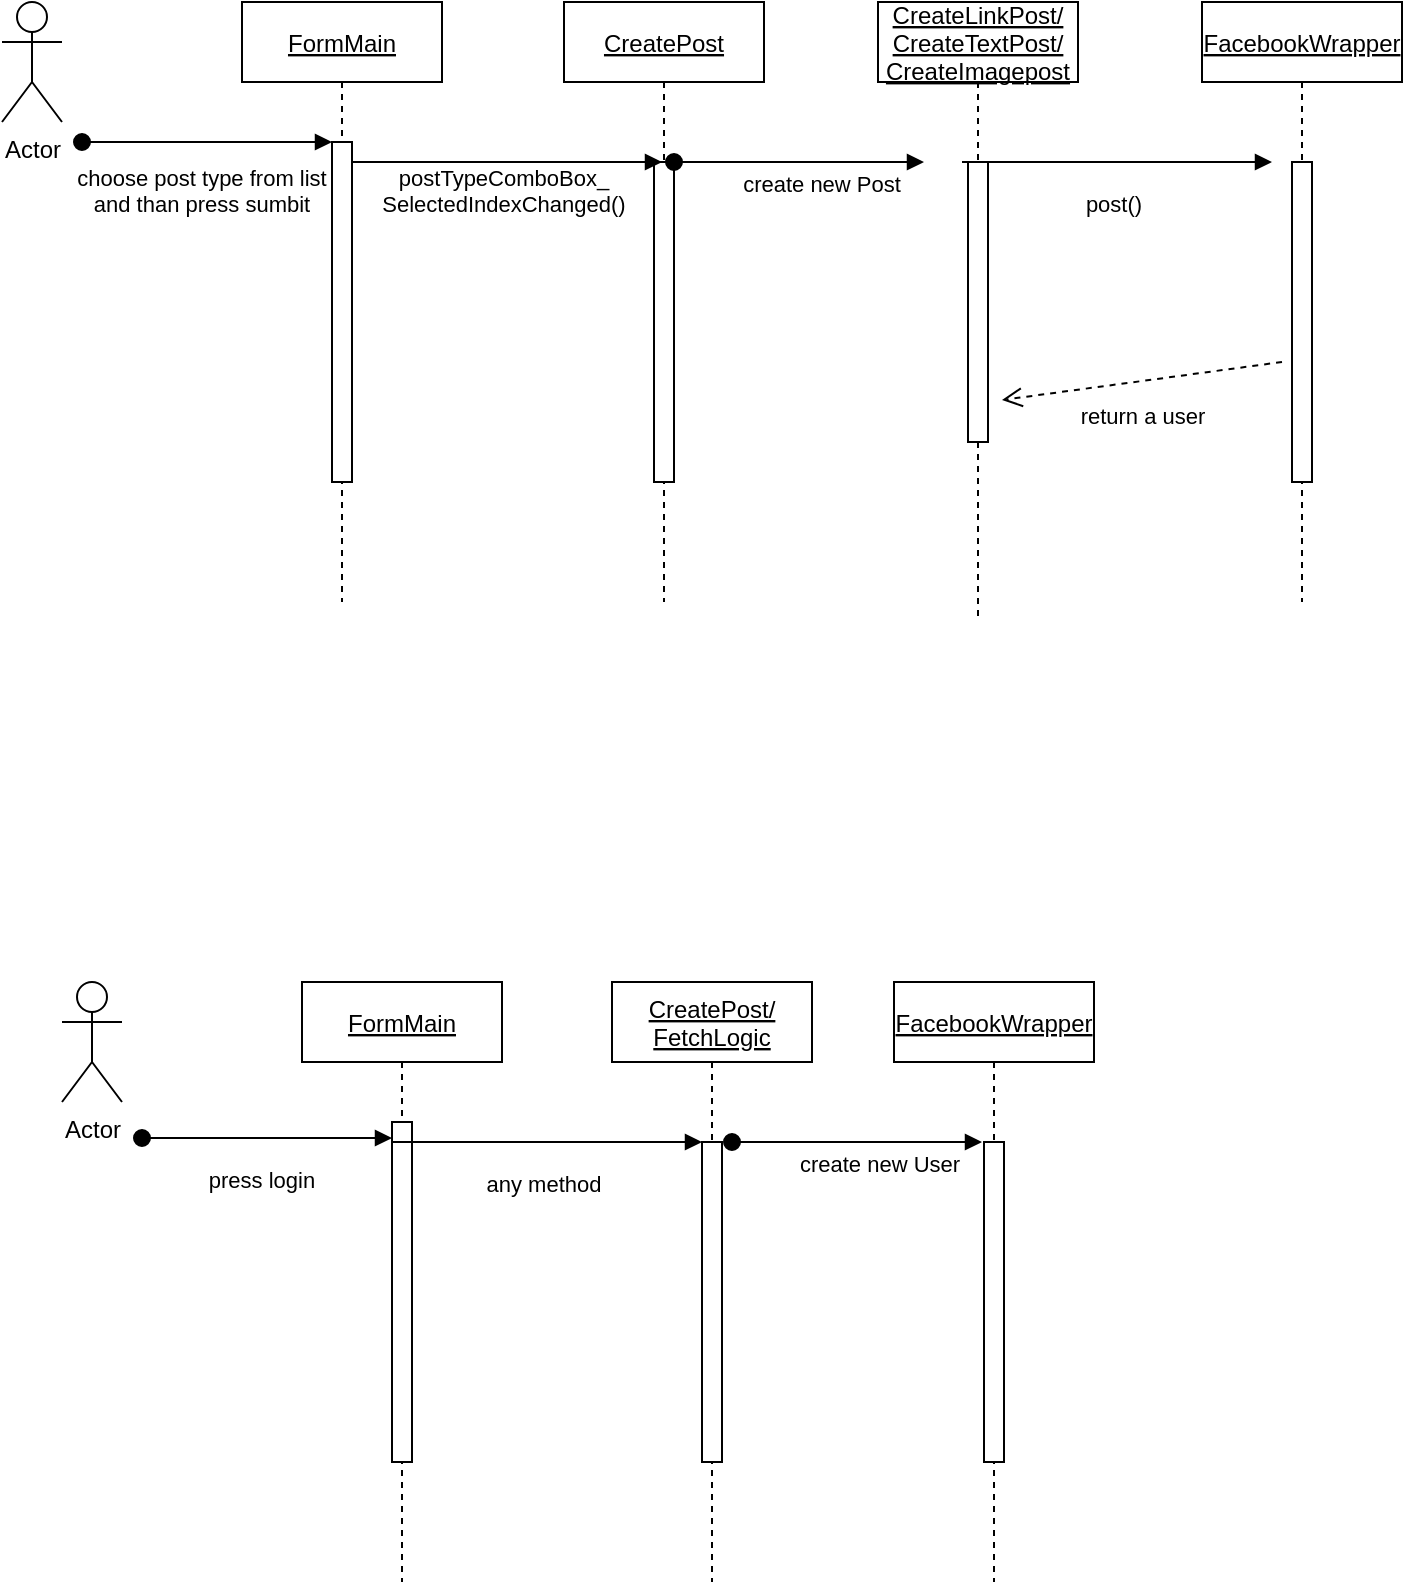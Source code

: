 <mxfile version="20.3.0" type="github">
  <diagram id="kgpKYQtTHZ0yAKxKKP6v" name="Page-1">
    <mxGraphModel dx="978" dy="575" grid="1" gridSize="10" guides="1" tooltips="1" connect="1" arrows="1" fold="1" page="1" pageScale="1" pageWidth="850" pageHeight="1100" math="0" shadow="0">
      <root>
        <mxCell id="0" />
        <mxCell id="1" parent="0" />
        <mxCell id="3nuBFxr9cyL0pnOWT2aG-1" value="FormMain" style="shape=umlLifeline;perimeter=lifelinePerimeter;container=1;collapsible=0;recursiveResize=0;rounded=0;shadow=0;strokeWidth=1;fontStyle=4" parent="1" vertex="1">
          <mxGeometry x="120" y="80" width="100" height="300" as="geometry" />
        </mxCell>
        <mxCell id="3nuBFxr9cyL0pnOWT2aG-2" value="" style="points=[];perimeter=orthogonalPerimeter;rounded=0;shadow=0;strokeWidth=1;" parent="3nuBFxr9cyL0pnOWT2aG-1" vertex="1">
          <mxGeometry x="45" y="70" width="10" height="170" as="geometry" />
        </mxCell>
        <mxCell id="3nuBFxr9cyL0pnOWT2aG-3" value="choose post type from list&#xa;and than press sumbit" style="verticalAlign=bottom;startArrow=oval;endArrow=block;startSize=8;shadow=0;strokeWidth=1;" parent="3nuBFxr9cyL0pnOWT2aG-1" target="3nuBFxr9cyL0pnOWT2aG-2" edge="1">
          <mxGeometry x="-0.04" y="-40" relative="1" as="geometry">
            <mxPoint x="-80" y="70" as="sourcePoint" />
            <mxPoint as="offset" />
          </mxGeometry>
        </mxCell>
        <mxCell id="3nuBFxr9cyL0pnOWT2aG-5" value="CreatePost" style="shape=umlLifeline;perimeter=lifelinePerimeter;container=1;collapsible=0;recursiveResize=0;rounded=0;shadow=0;strokeWidth=1;fontStyle=4" parent="1" vertex="1">
          <mxGeometry x="281" y="80" width="100" height="300" as="geometry" />
        </mxCell>
        <mxCell id="3nuBFxr9cyL0pnOWT2aG-6" value="" style="points=[];perimeter=orthogonalPerimeter;rounded=0;shadow=0;strokeWidth=1;" parent="3nuBFxr9cyL0pnOWT2aG-5" vertex="1">
          <mxGeometry x="45" y="80" width="10" height="160" as="geometry" />
        </mxCell>
        <mxCell id="G_MbW8xEzVyiJUdyMgcI-9" value="create new Post" style="verticalAlign=bottom;startArrow=oval;endArrow=block;startSize=8;shadow=0;strokeWidth=1;" parent="3nuBFxr9cyL0pnOWT2aG-5" edge="1">
          <mxGeometry x="0.2" y="-20" relative="1" as="geometry">
            <mxPoint x="55" y="80" as="sourcePoint" />
            <mxPoint x="180" y="80" as="targetPoint" />
            <mxPoint x="-1" as="offset" />
          </mxGeometry>
        </mxCell>
        <mxCell id="3nuBFxr9cyL0pnOWT2aG-8" value="postTypeComboBox_&#xa;SelectedIndexChanged()" style="verticalAlign=bottom;endArrow=block;shadow=0;strokeWidth=1;" parent="1" source="3nuBFxr9cyL0pnOWT2aG-2" edge="1">
          <mxGeometry x="-0.032" y="-30" relative="1" as="geometry">
            <mxPoint x="275" y="160" as="sourcePoint" />
            <mxPoint x="330" y="160" as="targetPoint" />
            <mxPoint x="1" as="offset" />
          </mxGeometry>
        </mxCell>
        <mxCell id="G_MbW8xEzVyiJUdyMgcI-2" value="FacebookWrapper" style="shape=umlLifeline;perimeter=lifelinePerimeter;container=1;collapsible=0;recursiveResize=0;rounded=0;shadow=0;strokeWidth=1;fontStyle=4" parent="1" vertex="1">
          <mxGeometry x="600" y="80" width="100" height="300" as="geometry" />
        </mxCell>
        <mxCell id="G_MbW8xEzVyiJUdyMgcI-3" value="" style="points=[];perimeter=orthogonalPerimeter;rounded=0;shadow=0;strokeWidth=1;" parent="G_MbW8xEzVyiJUdyMgcI-2" vertex="1">
          <mxGeometry x="45" y="80" width="10" height="160" as="geometry" />
        </mxCell>
        <mxCell id="G_MbW8xEzVyiJUdyMgcI-6" value="CreateLinkPost/&#xa;CreateTextPost/&#xa;CreateImagepost" style="shape=umlLifeline;perimeter=lifelinePerimeter;container=1;collapsible=0;recursiveResize=0;rounded=0;shadow=0;strokeWidth=1;fontStyle=4" parent="1" vertex="1">
          <mxGeometry x="438" y="80" width="100" height="310" as="geometry" />
        </mxCell>
        <mxCell id="G_MbW8xEzVyiJUdyMgcI-7" value="" style="points=[];perimeter=orthogonalPerimeter;rounded=0;shadow=0;strokeWidth=1;" parent="G_MbW8xEzVyiJUdyMgcI-6" vertex="1">
          <mxGeometry x="45" y="80" width="10" height="140" as="geometry" />
        </mxCell>
        <mxCell id="G_MbW8xEzVyiJUdyMgcI-8" value="Actor" style="shape=umlActor;verticalLabelPosition=bottom;verticalAlign=top;html=1;outlineConnect=0;" parent="1" vertex="1">
          <mxGeometry y="80" width="30" height="60" as="geometry" />
        </mxCell>
        <mxCell id="G_MbW8xEzVyiJUdyMgcI-16" value="post()" style="verticalAlign=bottom;endArrow=block;shadow=0;strokeWidth=1;" parent="1" edge="1">
          <mxGeometry x="-0.032" y="-30" relative="1" as="geometry">
            <mxPoint x="480" y="160" as="sourcePoint" />
            <mxPoint x="635" y="160" as="targetPoint" />
            <mxPoint x="1" as="offset" />
          </mxGeometry>
        </mxCell>
        <mxCell id="G_MbW8xEzVyiJUdyMgcI-17" value="return a user" style="html=1;verticalAlign=bottom;endArrow=open;dashed=1;endSize=8;rounded=0;" parent="1" edge="1">
          <mxGeometry x="0.046" y="26" relative="1" as="geometry">
            <mxPoint x="640" y="260" as="sourcePoint" />
            <mxPoint x="500" y="279" as="targetPoint" />
            <mxPoint as="offset" />
          </mxGeometry>
        </mxCell>
        <mxCell id="tJ_WuU6WTOqkpa28b57J-1" value="FormMain" style="shape=umlLifeline;perimeter=lifelinePerimeter;container=1;collapsible=0;recursiveResize=0;rounded=0;shadow=0;strokeWidth=1;fontStyle=4" vertex="1" parent="1">
          <mxGeometry x="150" y="570" width="100" height="300" as="geometry" />
        </mxCell>
        <mxCell id="tJ_WuU6WTOqkpa28b57J-2" value="" style="points=[];perimeter=orthogonalPerimeter;rounded=0;shadow=0;strokeWidth=1;" vertex="1" parent="tJ_WuU6WTOqkpa28b57J-1">
          <mxGeometry x="45" y="70" width="10" height="170" as="geometry" />
        </mxCell>
        <mxCell id="tJ_WuU6WTOqkpa28b57J-3" value="press login" style="verticalAlign=bottom;startArrow=oval;endArrow=block;startSize=8;shadow=0;strokeWidth=1;" edge="1" parent="tJ_WuU6WTOqkpa28b57J-1">
          <mxGeometry x="-0.04" y="-30" relative="1" as="geometry">
            <mxPoint x="-80" y="78" as="sourcePoint" />
            <mxPoint as="offset" />
            <mxPoint x="45" y="78" as="targetPoint" />
          </mxGeometry>
        </mxCell>
        <mxCell id="tJ_WuU6WTOqkpa28b57J-6" value="CreatePost/&#xa;FetchLogic" style="shape=umlLifeline;perimeter=lifelinePerimeter;container=1;collapsible=0;recursiveResize=0;rounded=0;shadow=0;strokeWidth=1;fontStyle=4" vertex="1" parent="1">
          <mxGeometry x="305" y="570" width="100" height="300" as="geometry" />
        </mxCell>
        <mxCell id="tJ_WuU6WTOqkpa28b57J-7" value="" style="points=[];perimeter=orthogonalPerimeter;rounded=0;shadow=0;strokeWidth=1;" vertex="1" parent="tJ_WuU6WTOqkpa28b57J-6">
          <mxGeometry x="45" y="80" width="10" height="160" as="geometry" />
        </mxCell>
        <mxCell id="tJ_WuU6WTOqkpa28b57J-8" value="create new User" style="verticalAlign=bottom;startArrow=oval;endArrow=block;startSize=8;shadow=0;strokeWidth=1;" edge="1" parent="tJ_WuU6WTOqkpa28b57J-6">
          <mxGeometry x="0.2" y="-20" relative="1" as="geometry">
            <mxPoint x="60" y="80" as="sourcePoint" />
            <mxPoint x="185" y="80" as="targetPoint" />
            <mxPoint x="-1" as="offset" />
          </mxGeometry>
        </mxCell>
        <mxCell id="tJ_WuU6WTOqkpa28b57J-9" value="FacebookWrapper" style="shape=umlLifeline;perimeter=lifelinePerimeter;container=1;collapsible=0;recursiveResize=0;rounded=0;shadow=0;strokeWidth=1;fontStyle=4" vertex="1" parent="1">
          <mxGeometry x="446" y="570" width="100" height="300" as="geometry" />
        </mxCell>
        <mxCell id="tJ_WuU6WTOqkpa28b57J-10" value="" style="points=[];perimeter=orthogonalPerimeter;rounded=0;shadow=0;strokeWidth=1;" vertex="1" parent="tJ_WuU6WTOqkpa28b57J-9">
          <mxGeometry x="45" y="80" width="10" height="160" as="geometry" />
        </mxCell>
        <mxCell id="tJ_WuU6WTOqkpa28b57J-13" value="Actor" style="shape=umlActor;verticalLabelPosition=bottom;verticalAlign=top;html=1;outlineConnect=0;" vertex="1" parent="1">
          <mxGeometry x="30" y="570" width="30" height="60" as="geometry" />
        </mxCell>
        <mxCell id="tJ_WuU6WTOqkpa28b57J-5" value="any method" style="verticalAlign=bottom;endArrow=block;shadow=0;strokeWidth=1;" edge="1" parent="1">
          <mxGeometry x="-0.032" y="-30" relative="1" as="geometry">
            <mxPoint x="195" y="650" as="sourcePoint" />
            <mxPoint x="350" y="650" as="targetPoint" />
            <mxPoint x="1" as="offset" />
          </mxGeometry>
        </mxCell>
      </root>
    </mxGraphModel>
  </diagram>
</mxfile>
